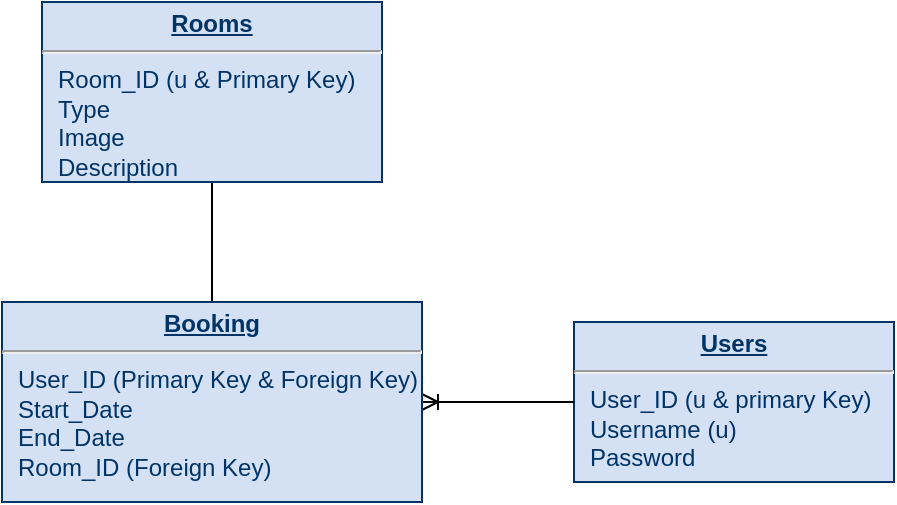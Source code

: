 <mxfile version="20.0.1" type="device"><diagram name="Page-1" id="efa7a0a1-bf9b-a30e-e6df-94a7791c09e9"><mxGraphModel dx="146" dy="619" grid="1" gridSize="10" guides="1" tooltips="1" connect="1" arrows="1" fold="1" page="1" pageScale="1" pageWidth="826" pageHeight="1169" background="none" math="0" shadow="0"><root><mxCell id="0"/><mxCell id="1" parent="0"/><mxCell id="31" value="&lt;p style=&quot;margin: 0px; margin-top: 4px; text-align: center; text-decoration: underline;&quot;&gt;&lt;strong&gt;Users&lt;/strong&gt;&lt;/p&gt;&lt;hr&gt;&lt;p style=&quot;margin: 0px; margin-left: 8px;&quot;&gt;User_ID (u &amp;amp; primary Key)&lt;/p&gt;&lt;p style=&quot;margin: 0px; margin-left: 8px;&quot;&gt;Username (u)&lt;/p&gt;&lt;p style=&quot;margin: 0px; margin-left: 8px;&quot;&gt;Password&amp;nbsp;&lt;/p&gt;" style="verticalAlign=top;align=left;overflow=fill;fontSize=12;fontFamily=Helvetica;html=1;strokeColor=#003366;shadow=0;fillColor=#D4E1F5;fontColor=#003366" parent="1" vertex="1"><mxGeometry x="1420" y="400" width="160" height="80" as="geometry"/></mxCell><mxCell id="hKrKOS9gGmsbfKGaDLNQ-122" style="edgeStyle=orthogonalEdgeStyle;rounded=0;orthogonalLoop=1;jettySize=auto;html=1;exitX=0.5;exitY=1;exitDx=0;exitDy=0;entryX=0.5;entryY=0;entryDx=0;entryDy=0;startArrow=none;startFill=0;endArrow=none;endFill=0;" parent="1" source="35" target="hKrKOS9gGmsbfKGaDLNQ-115" edge="1"><mxGeometry relative="1" as="geometry"/></mxCell><mxCell id="35" value="&lt;p style=&quot;margin: 0px; margin-top: 4px; text-align: center; text-decoration: underline;&quot;&gt;&lt;b&gt;Rooms&lt;/b&gt;&lt;/p&gt;&lt;hr&gt;&lt;p style=&quot;margin: 0px; margin-left: 8px;&quot;&gt;Room_ID (u &amp;amp; Primary Key)&lt;/p&gt;&lt;p style=&quot;margin: 0px; margin-left: 8px;&quot;&gt;Type&lt;/p&gt;&lt;p style=&quot;margin: 0px; margin-left: 8px;&quot;&gt;Image&lt;/p&gt;&lt;p style=&quot;margin: 0px; margin-left: 8px;&quot;&gt;Description&lt;/p&gt;" style="verticalAlign=top;align=left;overflow=fill;fontSize=12;fontFamily=Helvetica;html=1;strokeColor=#003366;shadow=0;fillColor=#D4E1F5;fontColor=#003366" parent="1" vertex="1"><mxGeometry x="1154" y="240" width="170" height="90" as="geometry"/></mxCell><mxCell id="hKrKOS9gGmsbfKGaDLNQ-118" style="edgeStyle=orthogonalEdgeStyle;rounded=0;orthogonalLoop=1;jettySize=auto;html=1;exitX=1;exitY=0.5;exitDx=0;exitDy=0;entryX=0;entryY=0.5;entryDx=0;entryDy=0;endArrow=none;endFill=0;startArrow=ERoneToMany;startFill=0;" parent="1" source="hKrKOS9gGmsbfKGaDLNQ-115" target="31" edge="1"><mxGeometry relative="1" as="geometry"/></mxCell><mxCell id="hKrKOS9gGmsbfKGaDLNQ-115" value="&lt;p style=&quot;margin: 0px; margin-top: 4px; text-align: center; text-decoration: underline;&quot;&gt;&lt;b&gt;Booking&lt;/b&gt;&lt;/p&gt;&lt;hr&gt;&lt;p style=&quot;margin: 0px; margin-left: 8px;&quot;&gt;User_ID (Primary Key &amp;amp; Foreign Key)&lt;/p&gt;&lt;p style=&quot;margin: 0px; margin-left: 8px;&quot;&gt;Start_Date&amp;nbsp;&lt;/p&gt;&lt;p style=&quot;margin: 0px; margin-left: 8px;&quot;&gt;End_Date&lt;/p&gt;&lt;p style=&quot;margin: 0px; margin-left: 8px;&quot;&gt;Room_ID (Foreign Key)&lt;/p&gt;" style="verticalAlign=top;align=left;overflow=fill;fontSize=12;fontFamily=Helvetica;html=1;strokeColor=#003366;shadow=0;fillColor=#D4E1F5;fontColor=#003366" parent="1" vertex="1"><mxGeometry x="1134" y="390" width="210" height="100" as="geometry"/></mxCell></root></mxGraphModel></diagram></mxfile>